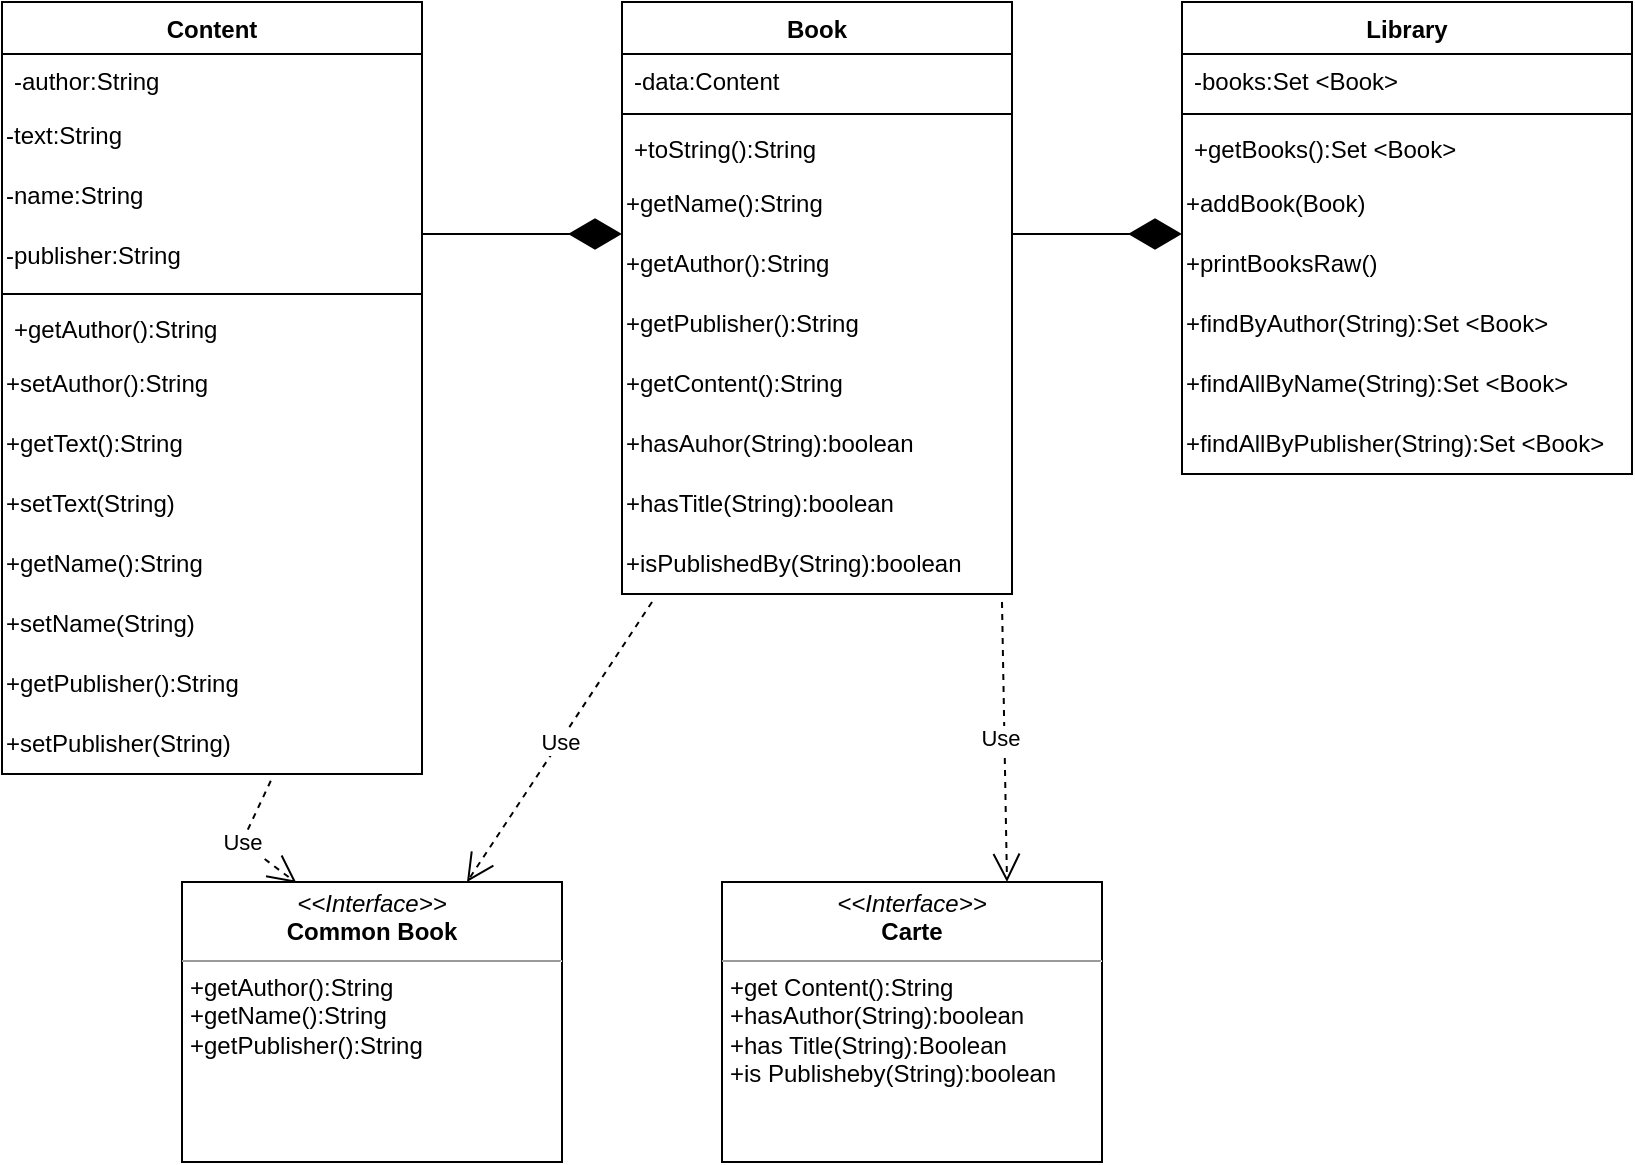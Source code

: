 <mxfile version="21.0.6" type="github">
  <diagram name="Page-1" id="U7JOTrt_o60zgw30fs2q">
    <mxGraphModel dx="1019" dy="1696" grid="1" gridSize="10" guides="1" tooltips="1" connect="1" arrows="1" fold="1" page="1" pageScale="1" pageWidth="850" pageHeight="1100" math="0" shadow="0">
      <root>
        <mxCell id="0" />
        <mxCell id="1" parent="0" />
        <mxCell id="pydMKj-qAAAD9h2Kbcao-6" value="Content" style="swimlane;fontStyle=1;align=center;verticalAlign=top;childLayout=stackLayout;horizontal=1;startSize=26;horizontalStack=0;resizeParent=1;resizeParentMax=0;resizeLast=0;collapsible=1;marginBottom=0;whiteSpace=wrap;html=1;" parent="1" vertex="1">
          <mxGeometry y="-950" width="210" height="386" as="geometry" />
        </mxCell>
        <mxCell id="pydMKj-qAAAD9h2Kbcao-7" value="-author:String&lt;br&gt;" style="text;strokeColor=none;fillColor=none;align=left;verticalAlign=top;spacingLeft=4;spacingRight=4;overflow=hidden;rotatable=0;points=[[0,0.5],[1,0.5]];portConstraint=eastwest;whiteSpace=wrap;html=1;" parent="pydMKj-qAAAD9h2Kbcao-6" vertex="1">
          <mxGeometry y="26" width="210" height="26" as="geometry" />
        </mxCell>
        <mxCell id="pydMKj-qAAAD9h2Kbcao-12" value="-text:String" style="text;html=1;strokeColor=none;fillColor=none;align=left;verticalAlign=middle;whiteSpace=wrap;rounded=0;" parent="pydMKj-qAAAD9h2Kbcao-6" vertex="1">
          <mxGeometry y="52" width="210" height="30" as="geometry" />
        </mxCell>
        <mxCell id="pydMKj-qAAAD9h2Kbcao-13" value="-name:String" style="text;html=1;strokeColor=none;fillColor=none;align=left;verticalAlign=middle;whiteSpace=wrap;rounded=0;" parent="pydMKj-qAAAD9h2Kbcao-6" vertex="1">
          <mxGeometry y="82" width="210" height="30" as="geometry" />
        </mxCell>
        <mxCell id="pydMKj-qAAAD9h2Kbcao-14" value="-publisher:String" style="text;html=1;strokeColor=none;fillColor=none;align=left;verticalAlign=middle;whiteSpace=wrap;rounded=0;" parent="pydMKj-qAAAD9h2Kbcao-6" vertex="1">
          <mxGeometry y="112" width="210" height="30" as="geometry" />
        </mxCell>
        <mxCell id="pydMKj-qAAAD9h2Kbcao-8" value="" style="line;strokeWidth=1;fillColor=none;align=left;verticalAlign=middle;spacingTop=-1;spacingLeft=3;spacingRight=3;rotatable=0;labelPosition=right;points=[];portConstraint=eastwest;strokeColor=inherit;" parent="pydMKj-qAAAD9h2Kbcao-6" vertex="1">
          <mxGeometry y="142" width="210" height="8" as="geometry" />
        </mxCell>
        <mxCell id="pydMKj-qAAAD9h2Kbcao-9" value="+getAuthor():String" style="text;strokeColor=none;fillColor=none;align=left;verticalAlign=top;spacingLeft=4;spacingRight=4;overflow=hidden;rotatable=0;points=[[0,0.5],[1,0.5]];portConstraint=eastwest;whiteSpace=wrap;html=1;" parent="pydMKj-qAAAD9h2Kbcao-6" vertex="1">
          <mxGeometry y="150" width="210" height="26" as="geometry" />
        </mxCell>
        <mxCell id="vgdcYJneYD0E-WRHRb4Y-7" value="+setAuthor():String" style="text;html=1;strokeColor=none;fillColor=none;align=left;verticalAlign=middle;whiteSpace=wrap;rounded=0;" vertex="1" parent="pydMKj-qAAAD9h2Kbcao-6">
          <mxGeometry y="176" width="210" height="30" as="geometry" />
        </mxCell>
        <mxCell id="vgdcYJneYD0E-WRHRb4Y-5" value="+getText():String" style="text;html=1;strokeColor=none;fillColor=none;align=left;verticalAlign=middle;whiteSpace=wrap;rounded=0;" vertex="1" parent="pydMKj-qAAAD9h2Kbcao-6">
          <mxGeometry y="206" width="210" height="30" as="geometry" />
        </mxCell>
        <mxCell id="vgdcYJneYD0E-WRHRb4Y-10" value="+setText(String)" style="text;html=1;strokeColor=none;fillColor=none;align=left;verticalAlign=middle;whiteSpace=wrap;rounded=0;" vertex="1" parent="pydMKj-qAAAD9h2Kbcao-6">
          <mxGeometry y="236" width="210" height="30" as="geometry" />
        </mxCell>
        <mxCell id="vgdcYJneYD0E-WRHRb4Y-4" value="+getName():String" style="text;html=1;strokeColor=none;fillColor=none;align=left;verticalAlign=middle;whiteSpace=wrap;rounded=0;" vertex="1" parent="pydMKj-qAAAD9h2Kbcao-6">
          <mxGeometry y="266" width="210" height="30" as="geometry" />
        </mxCell>
        <mxCell id="vgdcYJneYD0E-WRHRb4Y-11" value="+setName(String)" style="text;html=1;strokeColor=none;fillColor=none;align=left;verticalAlign=middle;whiteSpace=wrap;rounded=0;" vertex="1" parent="pydMKj-qAAAD9h2Kbcao-6">
          <mxGeometry y="296" width="210" height="30" as="geometry" />
        </mxCell>
        <mxCell id="vgdcYJneYD0E-WRHRb4Y-3" value="+getPublisher():String" style="text;html=1;strokeColor=none;fillColor=none;align=left;verticalAlign=middle;whiteSpace=wrap;rounded=0;" vertex="1" parent="pydMKj-qAAAD9h2Kbcao-6">
          <mxGeometry y="326" width="210" height="30" as="geometry" />
        </mxCell>
        <mxCell id="vgdcYJneYD0E-WRHRb4Y-9" value="+setPublisher(String)" style="text;html=1;strokeColor=none;fillColor=none;align=left;verticalAlign=middle;whiteSpace=wrap;rounded=0;" vertex="1" parent="pydMKj-qAAAD9h2Kbcao-6">
          <mxGeometry y="356" width="210" height="30" as="geometry" />
        </mxCell>
        <mxCell id="pydMKj-qAAAD9h2Kbcao-26" value="&lt;p style=&quot;margin:0px;margin-top:4px;text-align:center;&quot;&gt;&lt;i&gt;&amp;lt;&amp;lt;Interface&amp;gt;&amp;gt;&lt;/i&gt;&lt;br&gt;&lt;b&gt;Common Book&lt;/b&gt;&lt;/p&gt;&lt;hr size=&quot;1&quot;&gt;&lt;p style=&quot;margin:0px;margin-left:4px;&quot;&gt;+getAuthor():String&lt;/p&gt;&lt;p style=&quot;margin:0px;margin-left:4px;&quot;&gt;+getName():String&lt;/p&gt;&lt;p style=&quot;margin:0px;margin-left:4px;&quot;&gt;+getPublisher():String&lt;/p&gt;&lt;p style=&quot;margin:0px;margin-left:4px;&quot;&gt;&lt;br&gt;&lt;/p&gt;" style="verticalAlign=top;align=left;overflow=fill;fontSize=12;fontFamily=Helvetica;html=1;whiteSpace=wrap;" parent="1" vertex="1">
          <mxGeometry x="90" y="-510" width="190" height="140" as="geometry" />
        </mxCell>
        <mxCell id="pydMKj-qAAAD9h2Kbcao-31" value="Use" style="endArrow=open;endSize=12;dashed=1;html=1;rounded=0;entryX=0.301;entryY=0.003;entryDx=0;entryDy=0;entryPerimeter=0;exitX=0.64;exitY=1.113;exitDx=0;exitDy=0;exitPerimeter=0;" parent="1" source="vgdcYJneYD0E-WRHRb4Y-9" target="pydMKj-qAAAD9h2Kbcao-26" edge="1">
          <mxGeometry width="160" relative="1" as="geometry">
            <mxPoint x="150" y="390" as="sourcePoint" />
            <mxPoint x="310" y="390" as="targetPoint" />
            <Array as="points">
              <mxPoint x="120" y="-530" />
            </Array>
          </mxGeometry>
        </mxCell>
        <mxCell id="pydMKj-qAAAD9h2Kbcao-32" value="Book" style="swimlane;fontStyle=1;align=center;verticalAlign=top;childLayout=stackLayout;horizontal=1;startSize=26;horizontalStack=0;resizeParent=1;resizeParentMax=0;resizeLast=0;collapsible=1;marginBottom=0;whiteSpace=wrap;html=1;" parent="1" vertex="1">
          <mxGeometry x="310" y="-950" width="195" height="296" as="geometry" />
        </mxCell>
        <mxCell id="pydMKj-qAAAD9h2Kbcao-33" value="-data:Content" style="text;strokeColor=none;fillColor=none;align=left;verticalAlign=top;spacingLeft=4;spacingRight=4;overflow=hidden;rotatable=0;points=[[0,0.5],[1,0.5]];portConstraint=eastwest;whiteSpace=wrap;html=1;" parent="pydMKj-qAAAD9h2Kbcao-32" vertex="1">
          <mxGeometry y="26" width="195" height="26" as="geometry" />
        </mxCell>
        <mxCell id="pydMKj-qAAAD9h2Kbcao-34" value="" style="line;strokeWidth=1;fillColor=none;align=left;verticalAlign=middle;spacingTop=-1;spacingLeft=3;spacingRight=3;rotatable=0;labelPosition=right;points=[];portConstraint=eastwest;strokeColor=inherit;" parent="pydMKj-qAAAD9h2Kbcao-32" vertex="1">
          <mxGeometry y="52" width="195" height="8" as="geometry" />
        </mxCell>
        <mxCell id="pydMKj-qAAAD9h2Kbcao-35" value="+toString():String" style="text;strokeColor=none;fillColor=none;align=left;verticalAlign=top;spacingLeft=4;spacingRight=4;overflow=hidden;rotatable=0;points=[[0,0.5],[1,0.5]];portConstraint=eastwest;whiteSpace=wrap;html=1;" parent="pydMKj-qAAAD9h2Kbcao-32" vertex="1">
          <mxGeometry y="60" width="195" height="26" as="geometry" />
        </mxCell>
        <mxCell id="pydMKj-qAAAD9h2Kbcao-39" value="+getName():String" style="text;html=1;strokeColor=none;fillColor=none;align=left;verticalAlign=middle;whiteSpace=wrap;rounded=0;" parent="pydMKj-qAAAD9h2Kbcao-32" vertex="1">
          <mxGeometry y="86" width="195" height="30" as="geometry" />
        </mxCell>
        <mxCell id="vgdcYJneYD0E-WRHRb4Y-13" value="+getAuthor():String" style="text;html=1;strokeColor=none;fillColor=none;align=left;verticalAlign=middle;whiteSpace=wrap;rounded=0;" vertex="1" parent="pydMKj-qAAAD9h2Kbcao-32">
          <mxGeometry y="116" width="195" height="30" as="geometry" />
        </mxCell>
        <mxCell id="vgdcYJneYD0E-WRHRb4Y-14" value="+getPublisher():String" style="text;html=1;strokeColor=none;fillColor=none;align=left;verticalAlign=middle;whiteSpace=wrap;rounded=0;" vertex="1" parent="pydMKj-qAAAD9h2Kbcao-32">
          <mxGeometry y="146" width="195" height="30" as="geometry" />
        </mxCell>
        <mxCell id="vgdcYJneYD0E-WRHRb4Y-15" value="+getContent():String" style="text;html=1;strokeColor=none;fillColor=none;align=left;verticalAlign=middle;whiteSpace=wrap;rounded=0;" vertex="1" parent="pydMKj-qAAAD9h2Kbcao-32">
          <mxGeometry y="176" width="195" height="30" as="geometry" />
        </mxCell>
        <mxCell id="vgdcYJneYD0E-WRHRb4Y-16" value="+hasAuhor(String):boolean" style="text;html=1;strokeColor=none;fillColor=none;align=left;verticalAlign=middle;whiteSpace=wrap;rounded=0;" vertex="1" parent="pydMKj-qAAAD9h2Kbcao-32">
          <mxGeometry y="206" width="195" height="30" as="geometry" />
        </mxCell>
        <mxCell id="vgdcYJneYD0E-WRHRb4Y-17" value="+hasTitle(String):boolean" style="text;html=1;strokeColor=none;fillColor=none;align=left;verticalAlign=middle;whiteSpace=wrap;rounded=0;" vertex="1" parent="pydMKj-qAAAD9h2Kbcao-32">
          <mxGeometry y="236" width="195" height="30" as="geometry" />
        </mxCell>
        <mxCell id="vgdcYJneYD0E-WRHRb4Y-18" value="+isPublishedBy(String):boolean" style="text;html=1;strokeColor=none;fillColor=none;align=left;verticalAlign=middle;whiteSpace=wrap;rounded=0;" vertex="1" parent="pydMKj-qAAAD9h2Kbcao-32">
          <mxGeometry y="266" width="195" height="30" as="geometry" />
        </mxCell>
        <mxCell id="pydMKj-qAAAD9h2Kbcao-37" value="Use" style="endArrow=open;endSize=12;dashed=1;html=1;rounded=0;exitX=0.077;exitY=1.133;exitDx=0;exitDy=0;entryX=0.75;entryY=0;entryDx=0;entryDy=0;exitPerimeter=0;" parent="1" source="vgdcYJneYD0E-WRHRb4Y-18" target="pydMKj-qAAAD9h2Kbcao-26" edge="1">
          <mxGeometry width="160" relative="1" as="geometry">
            <mxPoint x="370" y="316" as="sourcePoint" />
            <mxPoint x="530" y="316" as="targetPoint" />
          </mxGeometry>
        </mxCell>
        <mxCell id="pydMKj-qAAAD9h2Kbcao-41" value="&lt;p style=&quot;margin:0px;margin-top:4px;text-align:center;&quot;&gt;&lt;i&gt;&amp;lt;&amp;lt;Interface&amp;gt;&amp;gt;&lt;/i&gt;&lt;br&gt;&lt;b&gt;Carte&lt;/b&gt;&lt;/p&gt;&lt;hr size=&quot;1&quot;&gt;&lt;p style=&quot;margin:0px;margin-left:4px;&quot;&gt;+get Content():String&lt;/p&gt;&lt;p style=&quot;margin:0px;margin-left:4px;&quot;&gt;&lt;span style=&quot;background-color: initial;&quot;&gt;+hasAuthor(String):boolean&lt;/span&gt;&lt;br&gt;&lt;/p&gt;&lt;p style=&quot;margin:0px;margin-left:4px;&quot;&gt;+has Title(String):Boolean&lt;/p&gt;&lt;p style=&quot;margin:0px;margin-left:4px;&quot;&gt;+is Publisheby(String):boolean&lt;/p&gt;&lt;p style=&quot;margin:0px;margin-left:4px;&quot;&gt;&lt;br&gt;&lt;/p&gt;" style="verticalAlign=top;align=left;overflow=fill;fontSize=12;fontFamily=Helvetica;html=1;whiteSpace=wrap;" parent="1" vertex="1">
          <mxGeometry x="360" y="-510" width="190" height="140" as="geometry" />
        </mxCell>
        <mxCell id="vgdcYJneYD0E-WRHRb4Y-1" value="Use" style="endArrow=open;endSize=12;dashed=1;html=1;rounded=0;entryX=0.75;entryY=0;entryDx=0;entryDy=0;" edge="1" parent="1" target="pydMKj-qAAAD9h2Kbcao-41">
          <mxGeometry x="-0.032" y="-2" width="160" relative="1" as="geometry">
            <mxPoint x="500" y="-650" as="sourcePoint" />
            <mxPoint x="360" y="400" as="targetPoint" />
            <Array as="points" />
            <mxPoint as="offset" />
          </mxGeometry>
        </mxCell>
        <mxCell id="vgdcYJneYD0E-WRHRb4Y-20" value="" style="endArrow=diamondThin;endFill=1;endSize=24;html=1;rounded=0;entryX=0;entryY=1;entryDx=0;entryDy=0;" edge="1" parent="1" target="pydMKj-qAAAD9h2Kbcao-39">
          <mxGeometry width="160" relative="1" as="geometry">
            <mxPoint x="210" y="-834" as="sourcePoint" />
            <mxPoint x="370" y="-834" as="targetPoint" />
          </mxGeometry>
        </mxCell>
        <mxCell id="vgdcYJneYD0E-WRHRb4Y-21" value="Library" style="swimlane;fontStyle=1;align=center;verticalAlign=top;childLayout=stackLayout;horizontal=1;startSize=26;horizontalStack=0;resizeParent=1;resizeParentMax=0;resizeLast=0;collapsible=1;marginBottom=0;whiteSpace=wrap;html=1;" vertex="1" parent="1">
          <mxGeometry x="590" y="-950" width="225" height="236" as="geometry">
            <mxRectangle x="605" y="-950" width="80" height="30" as="alternateBounds" />
          </mxGeometry>
        </mxCell>
        <mxCell id="vgdcYJneYD0E-WRHRb4Y-22" value="-books:Set &amp;lt;Book&amp;gt;" style="text;strokeColor=none;fillColor=none;align=left;verticalAlign=top;spacingLeft=4;spacingRight=4;overflow=hidden;rotatable=0;points=[[0,0.5],[1,0.5]];portConstraint=eastwest;whiteSpace=wrap;html=1;" vertex="1" parent="vgdcYJneYD0E-WRHRb4Y-21">
          <mxGeometry y="26" width="225" height="26" as="geometry" />
        </mxCell>
        <mxCell id="vgdcYJneYD0E-WRHRb4Y-23" value="" style="line;strokeWidth=1;fillColor=none;align=left;verticalAlign=middle;spacingTop=-1;spacingLeft=3;spacingRight=3;rotatable=0;labelPosition=right;points=[];portConstraint=eastwest;strokeColor=inherit;" vertex="1" parent="vgdcYJneYD0E-WRHRb4Y-21">
          <mxGeometry y="52" width="225" height="8" as="geometry" />
        </mxCell>
        <mxCell id="vgdcYJneYD0E-WRHRb4Y-24" value="+getBooks():Set &amp;lt;Book&amp;gt;" style="text;strokeColor=none;fillColor=none;align=left;verticalAlign=top;spacingLeft=4;spacingRight=4;overflow=hidden;rotatable=0;points=[[0,0.5],[1,0.5]];portConstraint=eastwest;whiteSpace=wrap;html=1;" vertex="1" parent="vgdcYJneYD0E-WRHRb4Y-21">
          <mxGeometry y="60" width="225" height="26" as="geometry" />
        </mxCell>
        <mxCell id="vgdcYJneYD0E-WRHRb4Y-25" value="+addBook(Book)" style="text;html=1;strokeColor=none;fillColor=none;align=left;verticalAlign=middle;whiteSpace=wrap;rounded=0;" vertex="1" parent="vgdcYJneYD0E-WRHRb4Y-21">
          <mxGeometry y="86" width="225" height="30" as="geometry" />
        </mxCell>
        <mxCell id="vgdcYJneYD0E-WRHRb4Y-27" value="+printBooksRaw()" style="text;html=1;strokeColor=none;fillColor=none;align=left;verticalAlign=middle;whiteSpace=wrap;rounded=0;" vertex="1" parent="vgdcYJneYD0E-WRHRb4Y-21">
          <mxGeometry y="116" width="225" height="30" as="geometry" />
        </mxCell>
        <mxCell id="vgdcYJneYD0E-WRHRb4Y-28" value="+findByAuthor(String):Set &amp;lt;Book&amp;gt;" style="text;html=1;strokeColor=none;fillColor=none;align=left;verticalAlign=middle;whiteSpace=wrap;rounded=0;" vertex="1" parent="vgdcYJneYD0E-WRHRb4Y-21">
          <mxGeometry y="146" width="225" height="30" as="geometry" />
        </mxCell>
        <mxCell id="vgdcYJneYD0E-WRHRb4Y-29" value="+findAllByName(String):Set &amp;lt;Book&amp;gt;" style="text;html=1;strokeColor=none;fillColor=none;align=left;verticalAlign=middle;whiteSpace=wrap;rounded=0;" vertex="1" parent="vgdcYJneYD0E-WRHRb4Y-21">
          <mxGeometry y="176" width="225" height="30" as="geometry" />
        </mxCell>
        <mxCell id="vgdcYJneYD0E-WRHRb4Y-31" value="+findAllByPublisher(String):Set &amp;lt;Book&amp;gt;" style="text;html=1;strokeColor=none;fillColor=none;align=left;verticalAlign=middle;whiteSpace=wrap;rounded=0;" vertex="1" parent="vgdcYJneYD0E-WRHRb4Y-21">
          <mxGeometry y="206" width="225" height="30" as="geometry" />
        </mxCell>
        <mxCell id="vgdcYJneYD0E-WRHRb4Y-32" value="" style="endArrow=diamondThin;endFill=1;endSize=24;html=1;rounded=0;entryX=0;entryY=1;entryDx=0;entryDy=0;exitX=1;exitY=1;exitDx=0;exitDy=0;" edge="1" parent="1" source="pydMKj-qAAAD9h2Kbcao-39" target="vgdcYJneYD0E-WRHRb4Y-25">
          <mxGeometry width="160" relative="1" as="geometry">
            <mxPoint x="510" y="-834" as="sourcePoint" />
            <mxPoint x="670" y="-834" as="targetPoint" />
          </mxGeometry>
        </mxCell>
      </root>
    </mxGraphModel>
  </diagram>
</mxfile>
